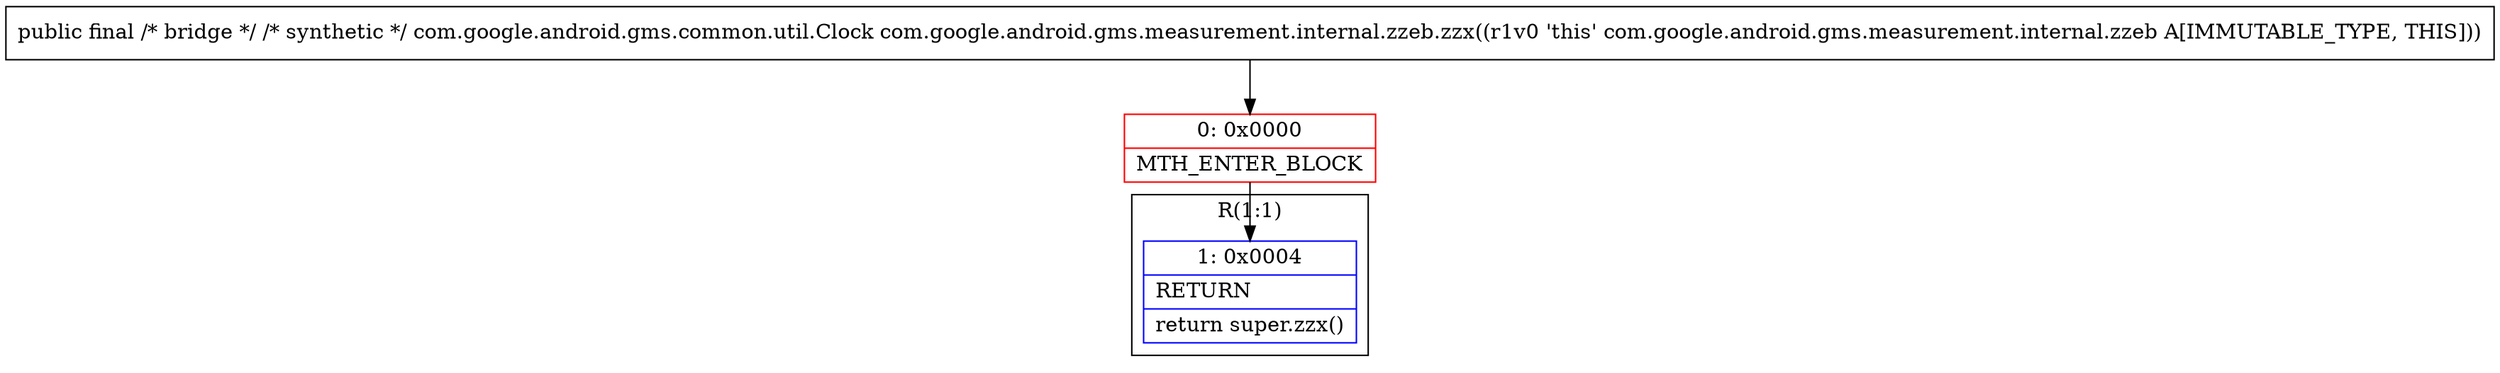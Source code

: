 digraph "CFG forcom.google.android.gms.measurement.internal.zzeb.zzx()Lcom\/google\/android\/gms\/common\/util\/Clock;" {
subgraph cluster_Region_349658392 {
label = "R(1:1)";
node [shape=record,color=blue];
Node_1 [shape=record,label="{1\:\ 0x0004|RETURN\l|return super.zzx()\l}"];
}
Node_0 [shape=record,color=red,label="{0\:\ 0x0000|MTH_ENTER_BLOCK\l}"];
MethodNode[shape=record,label="{public final \/* bridge *\/ \/* synthetic *\/ com.google.android.gms.common.util.Clock com.google.android.gms.measurement.internal.zzeb.zzx((r1v0 'this' com.google.android.gms.measurement.internal.zzeb A[IMMUTABLE_TYPE, THIS])) }"];
MethodNode -> Node_0;
Node_0 -> Node_1;
}

